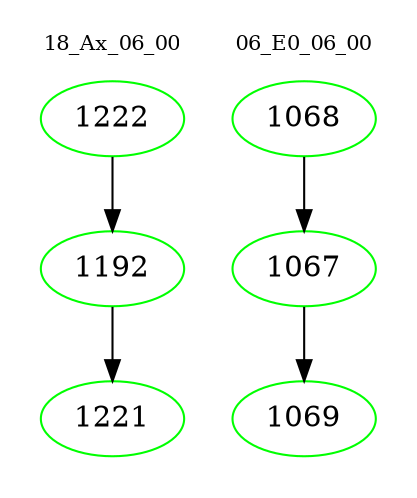 digraph{
subgraph cluster_0 {
color = white
label = "18_Ax_06_00";
fontsize=10;
T0_1222 [label="1222", color="green"]
T0_1222 -> T0_1192 [color="black"]
T0_1192 [label="1192", color="green"]
T0_1192 -> T0_1221 [color="black"]
T0_1221 [label="1221", color="green"]
}
subgraph cluster_1 {
color = white
label = "06_E0_06_00";
fontsize=10;
T1_1068 [label="1068", color="green"]
T1_1068 -> T1_1067 [color="black"]
T1_1067 [label="1067", color="green"]
T1_1067 -> T1_1069 [color="black"]
T1_1069 [label="1069", color="green"]
}
}
